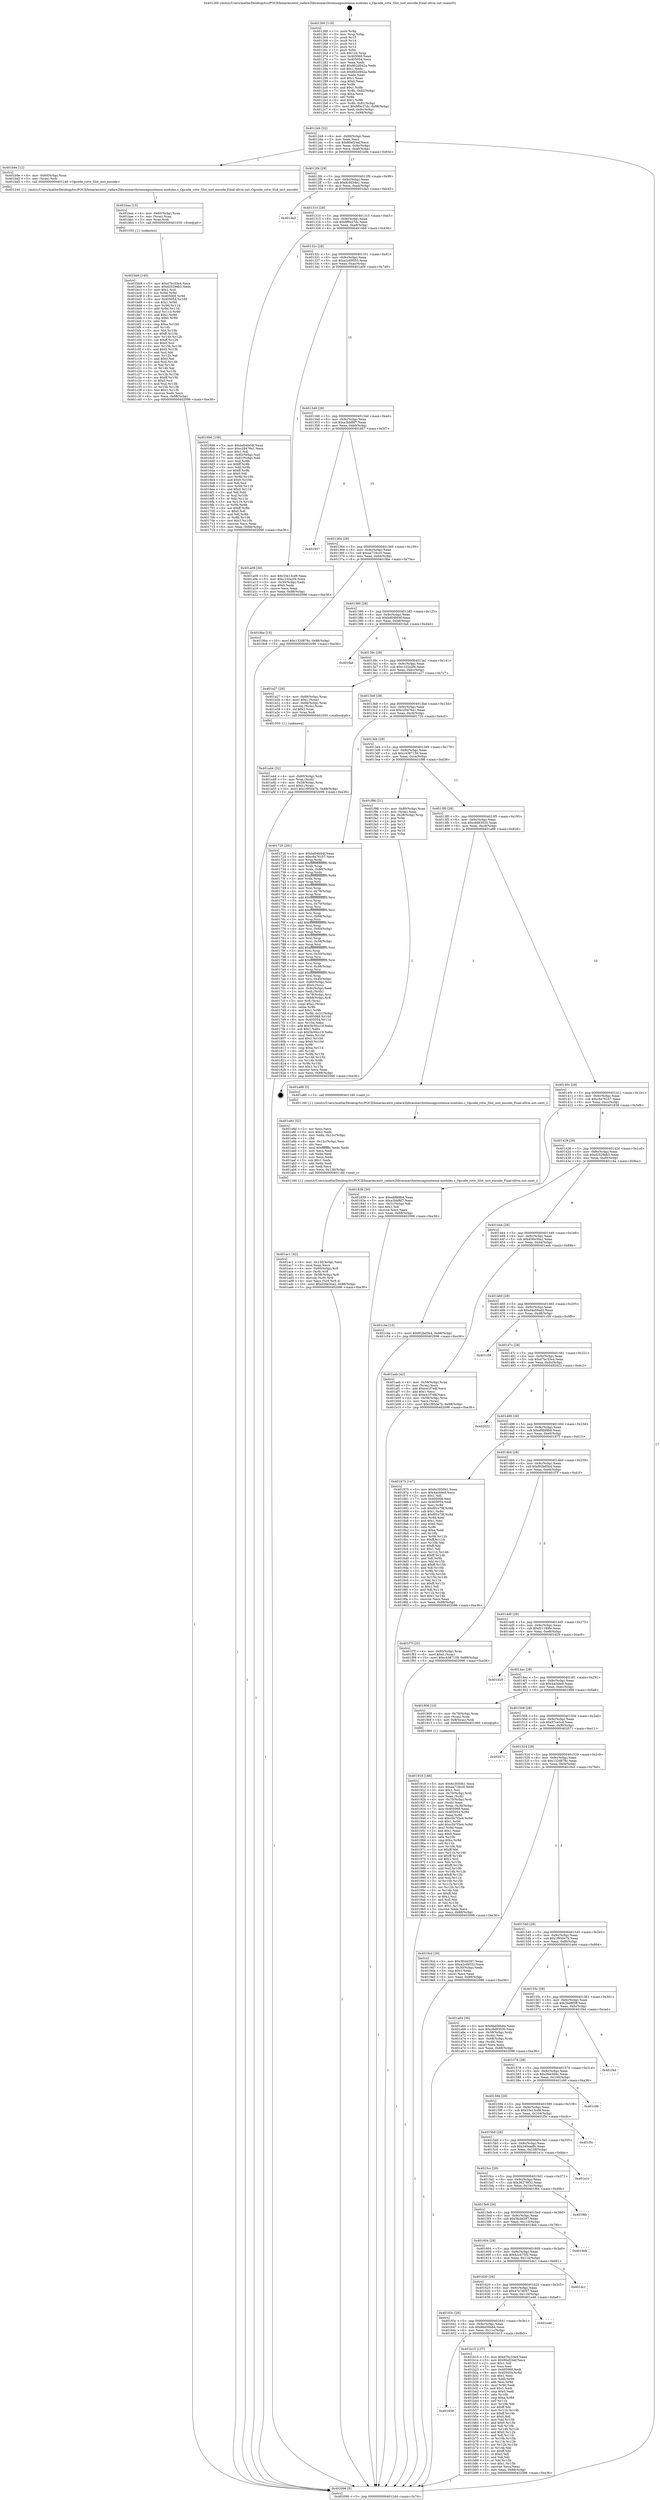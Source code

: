 digraph "0x401260" {
  label = "0x401260 (/mnt/c/Users/mathe/Desktop/tcc/POCII/binaries/extr_radare2librasmarchxtensagnuxtensa-modules.c_Opcode_rotw_Slot_inst_encode_Final-ollvm.out::main(0))"
  labelloc = "t"
  node[shape=record]

  Entry [label="",width=0.3,height=0.3,shape=circle,fillcolor=black,style=filled]
  "0x4012d4" [label="{
     0x4012d4 [32]\l
     | [instrs]\l
     &nbsp;&nbsp;0x4012d4 \<+6\>: mov -0x88(%rbp),%eax\l
     &nbsp;&nbsp;0x4012da \<+2\>: mov %eax,%ecx\l
     &nbsp;&nbsp;0x4012dc \<+6\>: sub $0x80ef24af,%ecx\l
     &nbsp;&nbsp;0x4012e2 \<+6\>: mov %eax,-0x9c(%rbp)\l
     &nbsp;&nbsp;0x4012e8 \<+6\>: mov %ecx,-0xa0(%rbp)\l
     &nbsp;&nbsp;0x4012ee \<+6\>: je 0000000000401b9e \<main+0x93e\>\l
  }"]
  "0x401b9e" [label="{
     0x401b9e [12]\l
     | [instrs]\l
     &nbsp;&nbsp;0x401b9e \<+4\>: mov -0x60(%rbp),%rax\l
     &nbsp;&nbsp;0x401ba2 \<+3\>: mov (%rax),%rdi\l
     &nbsp;&nbsp;0x401ba5 \<+5\>: call 0000000000401240 \<Opcode_rotw_Slot_inst_encode\>\l
     | [calls]\l
     &nbsp;&nbsp;0x401240 \{1\} (/mnt/c/Users/mathe/Desktop/tcc/POCII/binaries/extr_radare2librasmarchxtensagnuxtensa-modules.c_Opcode_rotw_Slot_inst_encode_Final-ollvm.out::Opcode_rotw_Slot_inst_encode)\l
  }"]
  "0x4012f4" [label="{
     0x4012f4 [28]\l
     | [instrs]\l
     &nbsp;&nbsp;0x4012f4 \<+5\>: jmp 00000000004012f9 \<main+0x99\>\l
     &nbsp;&nbsp;0x4012f9 \<+6\>: mov -0x9c(%rbp),%eax\l
     &nbsp;&nbsp;0x4012ff \<+5\>: sub $0x8c9d34e1,%eax\l
     &nbsp;&nbsp;0x401304 \<+6\>: mov %eax,-0xa4(%rbp)\l
     &nbsp;&nbsp;0x40130a \<+6\>: je 0000000000401da3 \<main+0xb43\>\l
  }"]
  Exit [label="",width=0.3,height=0.3,shape=circle,fillcolor=black,style=filled,peripheries=2]
  "0x401da3" [label="{
     0x401da3\l
  }", style=dashed]
  "0x401310" [label="{
     0x401310 [28]\l
     | [instrs]\l
     &nbsp;&nbsp;0x401310 \<+5\>: jmp 0000000000401315 \<main+0xb5\>\l
     &nbsp;&nbsp;0x401315 \<+6\>: mov -0x9c(%rbp),%eax\l
     &nbsp;&nbsp;0x40131b \<+5\>: sub $0x9f0e27dc,%eax\l
     &nbsp;&nbsp;0x401320 \<+6\>: mov %eax,-0xa8(%rbp)\l
     &nbsp;&nbsp;0x401326 \<+6\>: je 00000000004016b6 \<main+0x456\>\l
  }"]
  "0x401bb9" [label="{
     0x401bb9 [145]\l
     | [instrs]\l
     &nbsp;&nbsp;0x401bb9 \<+5\>: mov $0xd7bc33e4,%ecx\l
     &nbsp;&nbsp;0x401bbe \<+5\>: mov $0xd2529eb3,%edx\l
     &nbsp;&nbsp;0x401bc3 \<+3\>: mov $0x1,%sil\l
     &nbsp;&nbsp;0x401bc6 \<+3\>: xor %r8d,%r8d\l
     &nbsp;&nbsp;0x401bc9 \<+8\>: mov 0x405068,%r9d\l
     &nbsp;&nbsp;0x401bd1 \<+8\>: mov 0x405054,%r10d\l
     &nbsp;&nbsp;0x401bd9 \<+4\>: sub $0x1,%r8d\l
     &nbsp;&nbsp;0x401bdd \<+3\>: mov %r9d,%r11d\l
     &nbsp;&nbsp;0x401be0 \<+3\>: add %r8d,%r11d\l
     &nbsp;&nbsp;0x401be3 \<+4\>: imul %r11d,%r9d\l
     &nbsp;&nbsp;0x401be7 \<+4\>: and $0x1,%r9d\l
     &nbsp;&nbsp;0x401beb \<+4\>: cmp $0x0,%r9d\l
     &nbsp;&nbsp;0x401bef \<+3\>: sete %bl\l
     &nbsp;&nbsp;0x401bf2 \<+4\>: cmp $0xa,%r10d\l
     &nbsp;&nbsp;0x401bf6 \<+4\>: setl %r14b\l
     &nbsp;&nbsp;0x401bfa \<+3\>: mov %bl,%r15b\l
     &nbsp;&nbsp;0x401bfd \<+4\>: xor $0xff,%r15b\l
     &nbsp;&nbsp;0x401c01 \<+3\>: mov %r14b,%r12b\l
     &nbsp;&nbsp;0x401c04 \<+4\>: xor $0xff,%r12b\l
     &nbsp;&nbsp;0x401c08 \<+4\>: xor $0x0,%sil\l
     &nbsp;&nbsp;0x401c0c \<+3\>: mov %r15b,%r13b\l
     &nbsp;&nbsp;0x401c0f \<+4\>: and $0x0,%r13b\l
     &nbsp;&nbsp;0x401c13 \<+3\>: and %sil,%bl\l
     &nbsp;&nbsp;0x401c16 \<+3\>: mov %r12b,%al\l
     &nbsp;&nbsp;0x401c19 \<+2\>: and $0x0,%al\l
     &nbsp;&nbsp;0x401c1b \<+3\>: and %sil,%r14b\l
     &nbsp;&nbsp;0x401c1e \<+3\>: or %bl,%r13b\l
     &nbsp;&nbsp;0x401c21 \<+3\>: or %r14b,%al\l
     &nbsp;&nbsp;0x401c24 \<+3\>: xor %al,%r13b\l
     &nbsp;&nbsp;0x401c27 \<+3\>: or %r12b,%r15b\l
     &nbsp;&nbsp;0x401c2a \<+4\>: xor $0xff,%r15b\l
     &nbsp;&nbsp;0x401c2e \<+4\>: or $0x0,%sil\l
     &nbsp;&nbsp;0x401c32 \<+3\>: and %sil,%r15b\l
     &nbsp;&nbsp;0x401c35 \<+3\>: or %r15b,%r13b\l
     &nbsp;&nbsp;0x401c38 \<+4\>: test $0x1,%r13b\l
     &nbsp;&nbsp;0x401c3c \<+3\>: cmovne %edx,%ecx\l
     &nbsp;&nbsp;0x401c3f \<+6\>: mov %ecx,-0x88(%rbp)\l
     &nbsp;&nbsp;0x401c45 \<+5\>: jmp 0000000000402096 \<main+0xe36\>\l
  }"]
  "0x4016b6" [label="{
     0x4016b6 [106]\l
     | [instrs]\l
     &nbsp;&nbsp;0x4016b6 \<+5\>: mov $0xbd04b04f,%eax\l
     &nbsp;&nbsp;0x4016bb \<+5\>: mov $0xc29476e1,%ecx\l
     &nbsp;&nbsp;0x4016c0 \<+2\>: mov $0x1,%dl\l
     &nbsp;&nbsp;0x4016c2 \<+7\>: mov -0x82(%rbp),%sil\l
     &nbsp;&nbsp;0x4016c9 \<+7\>: mov -0x81(%rbp),%dil\l
     &nbsp;&nbsp;0x4016d0 \<+3\>: mov %sil,%r8b\l
     &nbsp;&nbsp;0x4016d3 \<+4\>: xor $0xff,%r8b\l
     &nbsp;&nbsp;0x4016d7 \<+3\>: mov %dil,%r9b\l
     &nbsp;&nbsp;0x4016da \<+4\>: xor $0xff,%r9b\l
     &nbsp;&nbsp;0x4016de \<+3\>: xor $0x0,%dl\l
     &nbsp;&nbsp;0x4016e1 \<+3\>: mov %r8b,%r10b\l
     &nbsp;&nbsp;0x4016e4 \<+4\>: and $0x0,%r10b\l
     &nbsp;&nbsp;0x4016e8 \<+3\>: and %dl,%sil\l
     &nbsp;&nbsp;0x4016eb \<+3\>: mov %r9b,%r11b\l
     &nbsp;&nbsp;0x4016ee \<+4\>: and $0x0,%r11b\l
     &nbsp;&nbsp;0x4016f2 \<+3\>: and %dl,%dil\l
     &nbsp;&nbsp;0x4016f5 \<+3\>: or %sil,%r10b\l
     &nbsp;&nbsp;0x4016f8 \<+3\>: or %dil,%r11b\l
     &nbsp;&nbsp;0x4016fb \<+3\>: xor %r11b,%r10b\l
     &nbsp;&nbsp;0x4016fe \<+3\>: or %r9b,%r8b\l
     &nbsp;&nbsp;0x401701 \<+4\>: xor $0xff,%r8b\l
     &nbsp;&nbsp;0x401705 \<+3\>: or $0x0,%dl\l
     &nbsp;&nbsp;0x401708 \<+3\>: and %dl,%r8b\l
     &nbsp;&nbsp;0x40170b \<+3\>: or %r8b,%r10b\l
     &nbsp;&nbsp;0x40170e \<+4\>: test $0x1,%r10b\l
     &nbsp;&nbsp;0x401712 \<+3\>: cmovne %ecx,%eax\l
     &nbsp;&nbsp;0x401715 \<+6\>: mov %eax,-0x88(%rbp)\l
     &nbsp;&nbsp;0x40171b \<+5\>: jmp 0000000000402096 \<main+0xe36\>\l
  }"]
  "0x40132c" [label="{
     0x40132c [28]\l
     | [instrs]\l
     &nbsp;&nbsp;0x40132c \<+5\>: jmp 0000000000401331 \<main+0xd1\>\l
     &nbsp;&nbsp;0x401331 \<+6\>: mov -0x9c(%rbp),%eax\l
     &nbsp;&nbsp;0x401337 \<+5\>: sub $0xa2c69553,%eax\l
     &nbsp;&nbsp;0x40133c \<+6\>: mov %eax,-0xac(%rbp)\l
     &nbsp;&nbsp;0x401342 \<+6\>: je 0000000000401a09 \<main+0x7a9\>\l
  }"]
  "0x402096" [label="{
     0x402096 [5]\l
     | [instrs]\l
     &nbsp;&nbsp;0x402096 \<+5\>: jmp 00000000004012d4 \<main+0x74\>\l
  }"]
  "0x401260" [label="{
     0x401260 [116]\l
     | [instrs]\l
     &nbsp;&nbsp;0x401260 \<+1\>: push %rbp\l
     &nbsp;&nbsp;0x401261 \<+3\>: mov %rsp,%rbp\l
     &nbsp;&nbsp;0x401264 \<+2\>: push %r15\l
     &nbsp;&nbsp;0x401266 \<+2\>: push %r14\l
     &nbsp;&nbsp;0x401268 \<+2\>: push %r13\l
     &nbsp;&nbsp;0x40126a \<+2\>: push %r12\l
     &nbsp;&nbsp;0x40126c \<+1\>: push %rbx\l
     &nbsp;&nbsp;0x40126d \<+7\>: sub $0x128,%rsp\l
     &nbsp;&nbsp;0x401274 \<+7\>: mov 0x405068,%eax\l
     &nbsp;&nbsp;0x40127b \<+7\>: mov 0x405054,%ecx\l
     &nbsp;&nbsp;0x401282 \<+2\>: mov %eax,%edx\l
     &nbsp;&nbsp;0x401284 \<+6\>: add $0x8b2d942a,%edx\l
     &nbsp;&nbsp;0x40128a \<+3\>: sub $0x1,%edx\l
     &nbsp;&nbsp;0x40128d \<+6\>: sub $0x8b2d942a,%edx\l
     &nbsp;&nbsp;0x401293 \<+3\>: imul %edx,%eax\l
     &nbsp;&nbsp;0x401296 \<+3\>: and $0x1,%eax\l
     &nbsp;&nbsp;0x401299 \<+3\>: cmp $0x0,%eax\l
     &nbsp;&nbsp;0x40129c \<+4\>: sete %r8b\l
     &nbsp;&nbsp;0x4012a0 \<+4\>: and $0x1,%r8b\l
     &nbsp;&nbsp;0x4012a4 \<+7\>: mov %r8b,-0x82(%rbp)\l
     &nbsp;&nbsp;0x4012ab \<+3\>: cmp $0xa,%ecx\l
     &nbsp;&nbsp;0x4012ae \<+4\>: setl %r8b\l
     &nbsp;&nbsp;0x4012b2 \<+4\>: and $0x1,%r8b\l
     &nbsp;&nbsp;0x4012b6 \<+7\>: mov %r8b,-0x81(%rbp)\l
     &nbsp;&nbsp;0x4012bd \<+10\>: movl $0x9f0e27dc,-0x88(%rbp)\l
     &nbsp;&nbsp;0x4012c7 \<+6\>: mov %edi,-0x8c(%rbp)\l
     &nbsp;&nbsp;0x4012cd \<+7\>: mov %rsi,-0x98(%rbp)\l
  }"]
  "0x401baa" [label="{
     0x401baa [15]\l
     | [instrs]\l
     &nbsp;&nbsp;0x401baa \<+4\>: mov -0x60(%rbp),%rax\l
     &nbsp;&nbsp;0x401bae \<+3\>: mov (%rax),%rax\l
     &nbsp;&nbsp;0x401bb1 \<+3\>: mov %rax,%rdi\l
     &nbsp;&nbsp;0x401bb4 \<+5\>: call 0000000000401030 \<free@plt\>\l
     | [calls]\l
     &nbsp;&nbsp;0x401030 \{1\} (unknown)\l
  }"]
  "0x401a09" [label="{
     0x401a09 [30]\l
     | [instrs]\l
     &nbsp;&nbsp;0x401a09 \<+5\>: mov $0x33e13cd9,%eax\l
     &nbsp;&nbsp;0x401a0e \<+5\>: mov $0xc102a2f4,%ecx\l
     &nbsp;&nbsp;0x401a13 \<+3\>: mov -0x30(%rbp),%edx\l
     &nbsp;&nbsp;0x401a16 \<+3\>: cmp $0x0,%edx\l
     &nbsp;&nbsp;0x401a19 \<+3\>: cmove %ecx,%eax\l
     &nbsp;&nbsp;0x401a1c \<+6\>: mov %eax,-0x88(%rbp)\l
     &nbsp;&nbsp;0x401a22 \<+5\>: jmp 0000000000402096 \<main+0xe36\>\l
  }"]
  "0x401348" [label="{
     0x401348 [28]\l
     | [instrs]\l
     &nbsp;&nbsp;0x401348 \<+5\>: jmp 000000000040134d \<main+0xed\>\l
     &nbsp;&nbsp;0x40134d \<+6\>: mov -0x9c(%rbp),%eax\l
     &nbsp;&nbsp;0x401353 \<+5\>: sub $0xa3bbf6f7,%eax\l
     &nbsp;&nbsp;0x401358 \<+6\>: mov %eax,-0xb0(%rbp)\l
     &nbsp;&nbsp;0x40135e \<+6\>: je 0000000000401857 \<main+0x5f7\>\l
  }"]
  "0x401658" [label="{
     0x401658\l
  }", style=dashed]
  "0x401857" [label="{
     0x401857\l
  }", style=dashed]
  "0x401364" [label="{
     0x401364 [28]\l
     | [instrs]\l
     &nbsp;&nbsp;0x401364 \<+5\>: jmp 0000000000401369 \<main+0x109\>\l
     &nbsp;&nbsp;0x401369 \<+6\>: mov -0x9c(%rbp),%eax\l
     &nbsp;&nbsp;0x40136f \<+5\>: sub $0xaa719cc0,%eax\l
     &nbsp;&nbsp;0x401374 \<+6\>: mov %eax,-0xb4(%rbp)\l
     &nbsp;&nbsp;0x40137a \<+6\>: je 00000000004019be \<main+0x75e\>\l
  }"]
  "0x401b15" [label="{
     0x401b15 [137]\l
     | [instrs]\l
     &nbsp;&nbsp;0x401b15 \<+5\>: mov $0xd7bc33e4,%eax\l
     &nbsp;&nbsp;0x401b1a \<+5\>: mov $0x80ef24af,%ecx\l
     &nbsp;&nbsp;0x401b1f \<+2\>: mov $0x1,%dl\l
     &nbsp;&nbsp;0x401b21 \<+2\>: xor %esi,%esi\l
     &nbsp;&nbsp;0x401b23 \<+7\>: mov 0x405068,%edi\l
     &nbsp;&nbsp;0x401b2a \<+8\>: mov 0x405054,%r8d\l
     &nbsp;&nbsp;0x401b32 \<+3\>: sub $0x1,%esi\l
     &nbsp;&nbsp;0x401b35 \<+3\>: mov %edi,%r9d\l
     &nbsp;&nbsp;0x401b38 \<+3\>: add %esi,%r9d\l
     &nbsp;&nbsp;0x401b3b \<+4\>: imul %r9d,%edi\l
     &nbsp;&nbsp;0x401b3f \<+3\>: and $0x1,%edi\l
     &nbsp;&nbsp;0x401b42 \<+3\>: cmp $0x0,%edi\l
     &nbsp;&nbsp;0x401b45 \<+4\>: sete %r10b\l
     &nbsp;&nbsp;0x401b49 \<+4\>: cmp $0xa,%r8d\l
     &nbsp;&nbsp;0x401b4d \<+4\>: setl %r11b\l
     &nbsp;&nbsp;0x401b51 \<+3\>: mov %r10b,%bl\l
     &nbsp;&nbsp;0x401b54 \<+3\>: xor $0xff,%bl\l
     &nbsp;&nbsp;0x401b57 \<+3\>: mov %r11b,%r14b\l
     &nbsp;&nbsp;0x401b5a \<+4\>: xor $0xff,%r14b\l
     &nbsp;&nbsp;0x401b5e \<+3\>: xor $0x0,%dl\l
     &nbsp;&nbsp;0x401b61 \<+3\>: mov %bl,%r15b\l
     &nbsp;&nbsp;0x401b64 \<+4\>: and $0x0,%r15b\l
     &nbsp;&nbsp;0x401b68 \<+3\>: and %dl,%r10b\l
     &nbsp;&nbsp;0x401b6b \<+3\>: mov %r14b,%r12b\l
     &nbsp;&nbsp;0x401b6e \<+4\>: and $0x0,%r12b\l
     &nbsp;&nbsp;0x401b72 \<+3\>: and %dl,%r11b\l
     &nbsp;&nbsp;0x401b75 \<+3\>: or %r10b,%r15b\l
     &nbsp;&nbsp;0x401b78 \<+3\>: or %r11b,%r12b\l
     &nbsp;&nbsp;0x401b7b \<+3\>: xor %r12b,%r15b\l
     &nbsp;&nbsp;0x401b7e \<+3\>: or %r14b,%bl\l
     &nbsp;&nbsp;0x401b81 \<+3\>: xor $0xff,%bl\l
     &nbsp;&nbsp;0x401b84 \<+3\>: or $0x0,%dl\l
     &nbsp;&nbsp;0x401b87 \<+2\>: and %dl,%bl\l
     &nbsp;&nbsp;0x401b89 \<+3\>: or %bl,%r15b\l
     &nbsp;&nbsp;0x401b8c \<+4\>: test $0x1,%r15b\l
     &nbsp;&nbsp;0x401b90 \<+3\>: cmovne %ecx,%eax\l
     &nbsp;&nbsp;0x401b93 \<+6\>: mov %eax,-0x88(%rbp)\l
     &nbsp;&nbsp;0x401b99 \<+5\>: jmp 0000000000402096 \<main+0xe36\>\l
  }"]
  "0x4019be" [label="{
     0x4019be [15]\l
     | [instrs]\l
     &nbsp;&nbsp;0x4019be \<+10\>: movl $0x132d878c,-0x88(%rbp)\l
     &nbsp;&nbsp;0x4019c8 \<+5\>: jmp 0000000000402096 \<main+0xe36\>\l
  }"]
  "0x401380" [label="{
     0x401380 [28]\l
     | [instrs]\l
     &nbsp;&nbsp;0x401380 \<+5\>: jmp 0000000000401385 \<main+0x125\>\l
     &nbsp;&nbsp;0x401385 \<+6\>: mov -0x9c(%rbp),%eax\l
     &nbsp;&nbsp;0x40138b \<+5\>: sub $0xbd04b04f,%eax\l
     &nbsp;&nbsp;0x401390 \<+6\>: mov %eax,-0xb8(%rbp)\l
     &nbsp;&nbsp;0x401396 \<+6\>: je 0000000000401fad \<main+0xd4d\>\l
  }"]
  "0x40163c" [label="{
     0x40163c [28]\l
     | [instrs]\l
     &nbsp;&nbsp;0x40163c \<+5\>: jmp 0000000000401641 \<main+0x3e1\>\l
     &nbsp;&nbsp;0x401641 \<+6\>: mov -0x9c(%rbp),%eax\l
     &nbsp;&nbsp;0x401647 \<+5\>: sub $0x6bd56b84,%eax\l
     &nbsp;&nbsp;0x40164c \<+6\>: mov %eax,-0x11c(%rbp)\l
     &nbsp;&nbsp;0x401652 \<+6\>: je 0000000000401b15 \<main+0x8b5\>\l
  }"]
  "0x401fad" [label="{
     0x401fad\l
  }", style=dashed]
  "0x40139c" [label="{
     0x40139c [28]\l
     | [instrs]\l
     &nbsp;&nbsp;0x40139c \<+5\>: jmp 00000000004013a1 \<main+0x141\>\l
     &nbsp;&nbsp;0x4013a1 \<+6\>: mov -0x9c(%rbp),%eax\l
     &nbsp;&nbsp;0x4013a7 \<+5\>: sub $0xc102a2f4,%eax\l
     &nbsp;&nbsp;0x4013ac \<+6\>: mov %eax,-0xbc(%rbp)\l
     &nbsp;&nbsp;0x4013b2 \<+6\>: je 0000000000401a27 \<main+0x7c7\>\l
  }"]
  "0x401e46" [label="{
     0x401e46\l
  }", style=dashed]
  "0x401a27" [label="{
     0x401a27 [29]\l
     | [instrs]\l
     &nbsp;&nbsp;0x401a27 \<+4\>: mov -0x68(%rbp),%rax\l
     &nbsp;&nbsp;0x401a2b \<+6\>: movl $0x1,(%rax)\l
     &nbsp;&nbsp;0x401a31 \<+4\>: mov -0x68(%rbp),%rax\l
     &nbsp;&nbsp;0x401a35 \<+3\>: movslq (%rax),%rax\l
     &nbsp;&nbsp;0x401a38 \<+4\>: shl $0x2,%rax\l
     &nbsp;&nbsp;0x401a3c \<+3\>: mov %rax,%rdi\l
     &nbsp;&nbsp;0x401a3f \<+5\>: call 0000000000401050 \<malloc@plt\>\l
     | [calls]\l
     &nbsp;&nbsp;0x401050 \{1\} (unknown)\l
  }"]
  "0x4013b8" [label="{
     0x4013b8 [28]\l
     | [instrs]\l
     &nbsp;&nbsp;0x4013b8 \<+5\>: jmp 00000000004013bd \<main+0x15d\>\l
     &nbsp;&nbsp;0x4013bd \<+6\>: mov -0x9c(%rbp),%eax\l
     &nbsp;&nbsp;0x4013c3 \<+5\>: sub $0xc29476e1,%eax\l
     &nbsp;&nbsp;0x4013c8 \<+6\>: mov %eax,-0xc0(%rbp)\l
     &nbsp;&nbsp;0x4013ce \<+6\>: je 0000000000401720 \<main+0x4c0\>\l
  }"]
  "0x401620" [label="{
     0x401620 [28]\l
     | [instrs]\l
     &nbsp;&nbsp;0x401620 \<+5\>: jmp 0000000000401625 \<main+0x3c5\>\l
     &nbsp;&nbsp;0x401625 \<+6\>: mov -0x9c(%rbp),%eax\l
     &nbsp;&nbsp;0x40162b \<+5\>: sub $0x47e7d057,%eax\l
     &nbsp;&nbsp;0x401630 \<+6\>: mov %eax,-0x118(%rbp)\l
     &nbsp;&nbsp;0x401636 \<+6\>: je 0000000000401e46 \<main+0xbe6\>\l
  }"]
  "0x401720" [label="{
     0x401720 [281]\l
     | [instrs]\l
     &nbsp;&nbsp;0x401720 \<+5\>: mov $0xbd04b04f,%eax\l
     &nbsp;&nbsp;0x401725 \<+5\>: mov $0xc8a761b7,%ecx\l
     &nbsp;&nbsp;0x40172a \<+3\>: mov %rsp,%rdx\l
     &nbsp;&nbsp;0x40172d \<+4\>: add $0xfffffffffffffff0,%rdx\l
     &nbsp;&nbsp;0x401731 \<+3\>: mov %rdx,%rsp\l
     &nbsp;&nbsp;0x401734 \<+4\>: mov %rdx,-0x80(%rbp)\l
     &nbsp;&nbsp;0x401738 \<+3\>: mov %rsp,%rdx\l
     &nbsp;&nbsp;0x40173b \<+4\>: add $0xfffffffffffffff0,%rdx\l
     &nbsp;&nbsp;0x40173f \<+3\>: mov %rdx,%rsp\l
     &nbsp;&nbsp;0x401742 \<+3\>: mov %rsp,%rsi\l
     &nbsp;&nbsp;0x401745 \<+4\>: add $0xfffffffffffffff0,%rsi\l
     &nbsp;&nbsp;0x401749 \<+3\>: mov %rsi,%rsp\l
     &nbsp;&nbsp;0x40174c \<+4\>: mov %rsi,-0x78(%rbp)\l
     &nbsp;&nbsp;0x401750 \<+3\>: mov %rsp,%rsi\l
     &nbsp;&nbsp;0x401753 \<+4\>: add $0xfffffffffffffff0,%rsi\l
     &nbsp;&nbsp;0x401757 \<+3\>: mov %rsi,%rsp\l
     &nbsp;&nbsp;0x40175a \<+4\>: mov %rsi,-0x70(%rbp)\l
     &nbsp;&nbsp;0x40175e \<+3\>: mov %rsp,%rsi\l
     &nbsp;&nbsp;0x401761 \<+4\>: add $0xfffffffffffffff0,%rsi\l
     &nbsp;&nbsp;0x401765 \<+3\>: mov %rsi,%rsp\l
     &nbsp;&nbsp;0x401768 \<+4\>: mov %rsi,-0x68(%rbp)\l
     &nbsp;&nbsp;0x40176c \<+3\>: mov %rsp,%rsi\l
     &nbsp;&nbsp;0x40176f \<+4\>: add $0xfffffffffffffff0,%rsi\l
     &nbsp;&nbsp;0x401773 \<+3\>: mov %rsi,%rsp\l
     &nbsp;&nbsp;0x401776 \<+4\>: mov %rsi,-0x60(%rbp)\l
     &nbsp;&nbsp;0x40177a \<+3\>: mov %rsp,%rsi\l
     &nbsp;&nbsp;0x40177d \<+4\>: add $0xfffffffffffffff0,%rsi\l
     &nbsp;&nbsp;0x401781 \<+3\>: mov %rsi,%rsp\l
     &nbsp;&nbsp;0x401784 \<+4\>: mov %rsi,-0x58(%rbp)\l
     &nbsp;&nbsp;0x401788 \<+3\>: mov %rsp,%rsi\l
     &nbsp;&nbsp;0x40178b \<+4\>: add $0xfffffffffffffff0,%rsi\l
     &nbsp;&nbsp;0x40178f \<+3\>: mov %rsi,%rsp\l
     &nbsp;&nbsp;0x401792 \<+4\>: mov %rsi,-0x50(%rbp)\l
     &nbsp;&nbsp;0x401796 \<+3\>: mov %rsp,%rsi\l
     &nbsp;&nbsp;0x401799 \<+4\>: add $0xfffffffffffffff0,%rsi\l
     &nbsp;&nbsp;0x40179d \<+3\>: mov %rsi,%rsp\l
     &nbsp;&nbsp;0x4017a0 \<+4\>: mov %rsi,-0x48(%rbp)\l
     &nbsp;&nbsp;0x4017a4 \<+3\>: mov %rsp,%rsi\l
     &nbsp;&nbsp;0x4017a7 \<+4\>: add $0xfffffffffffffff0,%rsi\l
     &nbsp;&nbsp;0x4017ab \<+3\>: mov %rsi,%rsp\l
     &nbsp;&nbsp;0x4017ae \<+4\>: mov %rsi,-0x40(%rbp)\l
     &nbsp;&nbsp;0x4017b2 \<+4\>: mov -0x80(%rbp),%rsi\l
     &nbsp;&nbsp;0x4017b6 \<+6\>: movl $0x0,(%rsi)\l
     &nbsp;&nbsp;0x4017bc \<+6\>: mov -0x8c(%rbp),%edi\l
     &nbsp;&nbsp;0x4017c2 \<+2\>: mov %edi,(%rdx)\l
     &nbsp;&nbsp;0x4017c4 \<+4\>: mov -0x78(%rbp),%rsi\l
     &nbsp;&nbsp;0x4017c8 \<+7\>: mov -0x98(%rbp),%r8\l
     &nbsp;&nbsp;0x4017cf \<+3\>: mov %r8,(%rsi)\l
     &nbsp;&nbsp;0x4017d2 \<+3\>: cmpl $0x2,(%rdx)\l
     &nbsp;&nbsp;0x4017d5 \<+4\>: setne %r9b\l
     &nbsp;&nbsp;0x4017d9 \<+4\>: and $0x1,%r9b\l
     &nbsp;&nbsp;0x4017dd \<+4\>: mov %r9b,-0x31(%rbp)\l
     &nbsp;&nbsp;0x4017e1 \<+8\>: mov 0x405068,%r10d\l
     &nbsp;&nbsp;0x4017e9 \<+8\>: mov 0x405054,%r11d\l
     &nbsp;&nbsp;0x4017f1 \<+3\>: mov %r10d,%ebx\l
     &nbsp;&nbsp;0x4017f4 \<+6\>: add $0x5b30cc19,%ebx\l
     &nbsp;&nbsp;0x4017fa \<+3\>: sub $0x1,%ebx\l
     &nbsp;&nbsp;0x4017fd \<+6\>: sub $0x5b30cc19,%ebx\l
     &nbsp;&nbsp;0x401803 \<+4\>: imul %ebx,%r10d\l
     &nbsp;&nbsp;0x401807 \<+4\>: and $0x1,%r10d\l
     &nbsp;&nbsp;0x40180b \<+4\>: cmp $0x0,%r10d\l
     &nbsp;&nbsp;0x40180f \<+4\>: sete %r9b\l
     &nbsp;&nbsp;0x401813 \<+4\>: cmp $0xa,%r11d\l
     &nbsp;&nbsp;0x401817 \<+4\>: setl %r14b\l
     &nbsp;&nbsp;0x40181b \<+3\>: mov %r9b,%r15b\l
     &nbsp;&nbsp;0x40181e \<+3\>: and %r14b,%r15b\l
     &nbsp;&nbsp;0x401821 \<+3\>: xor %r14b,%r9b\l
     &nbsp;&nbsp;0x401824 \<+3\>: or %r9b,%r15b\l
     &nbsp;&nbsp;0x401827 \<+4\>: test $0x1,%r15b\l
     &nbsp;&nbsp;0x40182b \<+3\>: cmovne %ecx,%eax\l
     &nbsp;&nbsp;0x40182e \<+6\>: mov %eax,-0x88(%rbp)\l
     &nbsp;&nbsp;0x401834 \<+5\>: jmp 0000000000402096 \<main+0xe36\>\l
  }"]
  "0x4013d4" [label="{
     0x4013d4 [28]\l
     | [instrs]\l
     &nbsp;&nbsp;0x4013d4 \<+5\>: jmp 00000000004013d9 \<main+0x179\>\l
     &nbsp;&nbsp;0x4013d9 \<+6\>: mov -0x9c(%rbp),%eax\l
     &nbsp;&nbsp;0x4013df \<+5\>: sub $0xc4387159,%eax\l
     &nbsp;&nbsp;0x4013e4 \<+6\>: mov %eax,-0xc4(%rbp)\l
     &nbsp;&nbsp;0x4013ea \<+6\>: je 0000000000401f98 \<main+0xd38\>\l
  }"]
  "0x401dc1" [label="{
     0x401dc1\l
  }", style=dashed]
  "0x401604" [label="{
     0x401604 [28]\l
     | [instrs]\l
     &nbsp;&nbsp;0x401604 \<+5\>: jmp 0000000000401609 \<main+0x3a9\>\l
     &nbsp;&nbsp;0x401609 \<+6\>: mov -0x9c(%rbp),%eax\l
     &nbsp;&nbsp;0x40160f \<+5\>: sub $0x42cb75f2,%eax\l
     &nbsp;&nbsp;0x401614 \<+6\>: mov %eax,-0x114(%rbp)\l
     &nbsp;&nbsp;0x40161a \<+6\>: je 0000000000401dc1 \<main+0xb61\>\l
  }"]
  "0x401f98" [label="{
     0x401f98 [21]\l
     | [instrs]\l
     &nbsp;&nbsp;0x401f98 \<+4\>: mov -0x80(%rbp),%rax\l
     &nbsp;&nbsp;0x401f9c \<+2\>: mov (%rax),%eax\l
     &nbsp;&nbsp;0x401f9e \<+4\>: lea -0x28(%rbp),%rsp\l
     &nbsp;&nbsp;0x401fa2 \<+1\>: pop %rbx\l
     &nbsp;&nbsp;0x401fa3 \<+2\>: pop %r12\l
     &nbsp;&nbsp;0x401fa5 \<+2\>: pop %r13\l
     &nbsp;&nbsp;0x401fa7 \<+2\>: pop %r14\l
     &nbsp;&nbsp;0x401fa9 \<+2\>: pop %r15\l
     &nbsp;&nbsp;0x401fab \<+1\>: pop %rbp\l
     &nbsp;&nbsp;0x401fac \<+1\>: ret\l
  }"]
  "0x4013f0" [label="{
     0x4013f0 [28]\l
     | [instrs]\l
     &nbsp;&nbsp;0x4013f0 \<+5\>: jmp 00000000004013f5 \<main+0x195\>\l
     &nbsp;&nbsp;0x4013f5 \<+6\>: mov -0x9c(%rbp),%eax\l
     &nbsp;&nbsp;0x4013fb \<+5\>: sub $0xc6d83030,%eax\l
     &nbsp;&nbsp;0x401400 \<+6\>: mov %eax,-0xc8(%rbp)\l
     &nbsp;&nbsp;0x401406 \<+6\>: je 0000000000401a88 \<main+0x828\>\l
  }"]
  "0x4019eb" [label="{
     0x4019eb\l
  }", style=dashed]
  "0x401a88" [label="{
     0x401a88 [5]\l
     | [instrs]\l
     &nbsp;&nbsp;0x401a88 \<+5\>: call 0000000000401160 \<next_i\>\l
     | [calls]\l
     &nbsp;&nbsp;0x401160 \{1\} (/mnt/c/Users/mathe/Desktop/tcc/POCII/binaries/extr_radare2librasmarchxtensagnuxtensa-modules.c_Opcode_rotw_Slot_inst_encode_Final-ollvm.out::next_i)\l
  }"]
  "0x40140c" [label="{
     0x40140c [28]\l
     | [instrs]\l
     &nbsp;&nbsp;0x40140c \<+5\>: jmp 0000000000401411 \<main+0x1b1\>\l
     &nbsp;&nbsp;0x401411 \<+6\>: mov -0x9c(%rbp),%eax\l
     &nbsp;&nbsp;0x401417 \<+5\>: sub $0xc8a761b7,%eax\l
     &nbsp;&nbsp;0x40141c \<+6\>: mov %eax,-0xcc(%rbp)\l
     &nbsp;&nbsp;0x401422 \<+6\>: je 0000000000401839 \<main+0x5d9\>\l
  }"]
  "0x4015e8" [label="{
     0x4015e8 [28]\l
     | [instrs]\l
     &nbsp;&nbsp;0x4015e8 \<+5\>: jmp 00000000004015ed \<main+0x38d\>\l
     &nbsp;&nbsp;0x4015ed \<+6\>: mov -0x9c(%rbp),%eax\l
     &nbsp;&nbsp;0x4015f3 \<+5\>: sub $0x3fcdd397,%eax\l
     &nbsp;&nbsp;0x4015f8 \<+6\>: mov %eax,-0x110(%rbp)\l
     &nbsp;&nbsp;0x4015fe \<+6\>: je 00000000004019eb \<main+0x78b\>\l
  }"]
  "0x401839" [label="{
     0x401839 [30]\l
     | [instrs]\l
     &nbsp;&nbsp;0x401839 \<+5\>: mov $0xefdfd9b8,%eax\l
     &nbsp;&nbsp;0x40183e \<+5\>: mov $0xa3bbf6f7,%ecx\l
     &nbsp;&nbsp;0x401843 \<+3\>: mov -0x31(%rbp),%dl\l
     &nbsp;&nbsp;0x401846 \<+3\>: test $0x1,%dl\l
     &nbsp;&nbsp;0x401849 \<+3\>: cmovne %ecx,%eax\l
     &nbsp;&nbsp;0x40184c \<+6\>: mov %eax,-0x88(%rbp)\l
     &nbsp;&nbsp;0x401852 \<+5\>: jmp 0000000000402096 \<main+0xe36\>\l
  }"]
  "0x401428" [label="{
     0x401428 [28]\l
     | [instrs]\l
     &nbsp;&nbsp;0x401428 \<+5\>: jmp 000000000040142d \<main+0x1cd\>\l
     &nbsp;&nbsp;0x40142d \<+6\>: mov -0x9c(%rbp),%eax\l
     &nbsp;&nbsp;0x401433 \<+5\>: sub $0xd2529eb3,%eax\l
     &nbsp;&nbsp;0x401438 \<+6\>: mov %eax,-0xd0(%rbp)\l
     &nbsp;&nbsp;0x40143e \<+6\>: je 0000000000401c4a \<main+0x9ea\>\l
  }"]
  "0x401f6b" [label="{
     0x401f6b\l
  }", style=dashed]
  "0x401c4a" [label="{
     0x401c4a [15]\l
     | [instrs]\l
     &nbsp;&nbsp;0x401c4a \<+10\>: movl $0xf02bd5b4,-0x88(%rbp)\l
     &nbsp;&nbsp;0x401c54 \<+5\>: jmp 0000000000402096 \<main+0xe36\>\l
  }"]
  "0x401444" [label="{
     0x401444 [28]\l
     | [instrs]\l
     &nbsp;&nbsp;0x401444 \<+5\>: jmp 0000000000401449 \<main+0x1e9\>\l
     &nbsp;&nbsp;0x401449 \<+6\>: mov -0x9c(%rbp),%eax\l
     &nbsp;&nbsp;0x40144f \<+5\>: sub $0xd36e30a2,%eax\l
     &nbsp;&nbsp;0x401454 \<+6\>: mov %eax,-0xd4(%rbp)\l
     &nbsp;&nbsp;0x40145a \<+6\>: je 0000000000401aeb \<main+0x88b\>\l
  }"]
  "0x4015cc" [label="{
     0x4015cc [28]\l
     | [instrs]\l
     &nbsp;&nbsp;0x4015cc \<+5\>: jmp 00000000004015d1 \<main+0x371\>\l
     &nbsp;&nbsp;0x4015d1 \<+6\>: mov -0x9c(%rbp),%eax\l
     &nbsp;&nbsp;0x4015d7 \<+5\>: sub $0x36276f32,%eax\l
     &nbsp;&nbsp;0x4015dc \<+6\>: mov %eax,-0x10c(%rbp)\l
     &nbsp;&nbsp;0x4015e2 \<+6\>: je 0000000000401f6b \<main+0xd0b\>\l
  }"]
  "0x401aeb" [label="{
     0x401aeb [42]\l
     | [instrs]\l
     &nbsp;&nbsp;0x401aeb \<+4\>: mov -0x58(%rbp),%rax\l
     &nbsp;&nbsp;0x401aef \<+2\>: mov (%rax),%ecx\l
     &nbsp;&nbsp;0x401af1 \<+6\>: add $0xe41f7e8f,%ecx\l
     &nbsp;&nbsp;0x401af7 \<+3\>: add $0x1,%ecx\l
     &nbsp;&nbsp;0x401afa \<+6\>: sub $0xe41f7e8f,%ecx\l
     &nbsp;&nbsp;0x401b00 \<+4\>: mov -0x58(%rbp),%rax\l
     &nbsp;&nbsp;0x401b04 \<+2\>: mov %ecx,(%rax)\l
     &nbsp;&nbsp;0x401b06 \<+10\>: movl $0x1f950e7b,-0x88(%rbp)\l
     &nbsp;&nbsp;0x401b10 \<+5\>: jmp 0000000000402096 \<main+0xe36\>\l
  }"]
  "0x401460" [label="{
     0x401460 [28]\l
     | [instrs]\l
     &nbsp;&nbsp;0x401460 \<+5\>: jmp 0000000000401465 \<main+0x205\>\l
     &nbsp;&nbsp;0x401465 \<+6\>: mov -0x9c(%rbp),%eax\l
     &nbsp;&nbsp;0x40146b \<+5\>: sub $0xd4a59ad2,%eax\l
     &nbsp;&nbsp;0x401470 \<+6\>: mov %eax,-0xd8(%rbp)\l
     &nbsp;&nbsp;0x401476 \<+6\>: je 0000000000401c59 \<main+0x9f9\>\l
  }"]
  "0x401e1c" [label="{
     0x401e1c\l
  }", style=dashed]
  "0x401c59" [label="{
     0x401c59\l
  }", style=dashed]
  "0x40147c" [label="{
     0x40147c [28]\l
     | [instrs]\l
     &nbsp;&nbsp;0x40147c \<+5\>: jmp 0000000000401481 \<main+0x221\>\l
     &nbsp;&nbsp;0x401481 \<+6\>: mov -0x9c(%rbp),%eax\l
     &nbsp;&nbsp;0x401487 \<+5\>: sub $0xd7bc33e4,%eax\l
     &nbsp;&nbsp;0x40148c \<+6\>: mov %eax,-0xdc(%rbp)\l
     &nbsp;&nbsp;0x401492 \<+6\>: je 0000000000402022 \<main+0xdc2\>\l
  }"]
  "0x4015b0" [label="{
     0x4015b0 [28]\l
     | [instrs]\l
     &nbsp;&nbsp;0x4015b0 \<+5\>: jmp 00000000004015b5 \<main+0x355\>\l
     &nbsp;&nbsp;0x4015b5 \<+6\>: mov -0x9c(%rbp),%eax\l
     &nbsp;&nbsp;0x4015bb \<+5\>: sub $0x340aadfc,%eax\l
     &nbsp;&nbsp;0x4015c0 \<+6\>: mov %eax,-0x108(%rbp)\l
     &nbsp;&nbsp;0x4015c6 \<+6\>: je 0000000000401e1c \<main+0xbbc\>\l
  }"]
  "0x402022" [label="{
     0x402022\l
  }", style=dashed]
  "0x401498" [label="{
     0x401498 [28]\l
     | [instrs]\l
     &nbsp;&nbsp;0x401498 \<+5\>: jmp 000000000040149d \<main+0x23d\>\l
     &nbsp;&nbsp;0x40149d \<+6\>: mov -0x9c(%rbp),%eax\l
     &nbsp;&nbsp;0x4014a3 \<+5\>: sub $0xefdfd9b8,%eax\l
     &nbsp;&nbsp;0x4014a8 \<+6\>: mov %eax,-0xe0(%rbp)\l
     &nbsp;&nbsp;0x4014ae \<+6\>: je 0000000000401875 \<main+0x615\>\l
  }"]
  "0x401f5c" [label="{
     0x401f5c\l
  }", style=dashed]
  "0x401875" [label="{
     0x401875 [147]\l
     | [instrs]\l
     &nbsp;&nbsp;0x401875 \<+5\>: mov $0x6c3050b1,%eax\l
     &nbsp;&nbsp;0x40187a \<+5\>: mov $0x4acbbe0,%ecx\l
     &nbsp;&nbsp;0x40187f \<+2\>: mov $0x1,%dl\l
     &nbsp;&nbsp;0x401881 \<+7\>: mov 0x405068,%esi\l
     &nbsp;&nbsp;0x401888 \<+7\>: mov 0x405054,%edi\l
     &nbsp;&nbsp;0x40188f \<+3\>: mov %esi,%r8d\l
     &nbsp;&nbsp;0x401892 \<+7\>: sub $0x8f1e79f,%r8d\l
     &nbsp;&nbsp;0x401899 \<+4\>: sub $0x1,%r8d\l
     &nbsp;&nbsp;0x40189d \<+7\>: add $0x8f1e79f,%r8d\l
     &nbsp;&nbsp;0x4018a4 \<+4\>: imul %r8d,%esi\l
     &nbsp;&nbsp;0x4018a8 \<+3\>: and $0x1,%esi\l
     &nbsp;&nbsp;0x4018ab \<+3\>: cmp $0x0,%esi\l
     &nbsp;&nbsp;0x4018ae \<+4\>: sete %r9b\l
     &nbsp;&nbsp;0x4018b2 \<+3\>: cmp $0xa,%edi\l
     &nbsp;&nbsp;0x4018b5 \<+4\>: setl %r10b\l
     &nbsp;&nbsp;0x4018b9 \<+3\>: mov %r9b,%r11b\l
     &nbsp;&nbsp;0x4018bc \<+4\>: xor $0xff,%r11b\l
     &nbsp;&nbsp;0x4018c0 \<+3\>: mov %r10b,%bl\l
     &nbsp;&nbsp;0x4018c3 \<+3\>: xor $0xff,%bl\l
     &nbsp;&nbsp;0x4018c6 \<+3\>: xor $0x1,%dl\l
     &nbsp;&nbsp;0x4018c9 \<+3\>: mov %r11b,%r14b\l
     &nbsp;&nbsp;0x4018cc \<+4\>: and $0xff,%r14b\l
     &nbsp;&nbsp;0x4018d0 \<+3\>: and %dl,%r9b\l
     &nbsp;&nbsp;0x4018d3 \<+3\>: mov %bl,%r15b\l
     &nbsp;&nbsp;0x4018d6 \<+4\>: and $0xff,%r15b\l
     &nbsp;&nbsp;0x4018da \<+3\>: and %dl,%r10b\l
     &nbsp;&nbsp;0x4018dd \<+3\>: or %r9b,%r14b\l
     &nbsp;&nbsp;0x4018e0 \<+3\>: or %r10b,%r15b\l
     &nbsp;&nbsp;0x4018e3 \<+3\>: xor %r15b,%r14b\l
     &nbsp;&nbsp;0x4018e6 \<+3\>: or %bl,%r11b\l
     &nbsp;&nbsp;0x4018e9 \<+4\>: xor $0xff,%r11b\l
     &nbsp;&nbsp;0x4018ed \<+3\>: or $0x1,%dl\l
     &nbsp;&nbsp;0x4018f0 \<+3\>: and %dl,%r11b\l
     &nbsp;&nbsp;0x4018f3 \<+3\>: or %r11b,%r14b\l
     &nbsp;&nbsp;0x4018f6 \<+4\>: test $0x1,%r14b\l
     &nbsp;&nbsp;0x4018fa \<+3\>: cmovne %ecx,%eax\l
     &nbsp;&nbsp;0x4018fd \<+6\>: mov %eax,-0x88(%rbp)\l
     &nbsp;&nbsp;0x401903 \<+5\>: jmp 0000000000402096 \<main+0xe36\>\l
  }"]
  "0x4014b4" [label="{
     0x4014b4 [28]\l
     | [instrs]\l
     &nbsp;&nbsp;0x4014b4 \<+5\>: jmp 00000000004014b9 \<main+0x259\>\l
     &nbsp;&nbsp;0x4014b9 \<+6\>: mov -0x9c(%rbp),%eax\l
     &nbsp;&nbsp;0x4014bf \<+5\>: sub $0xf02bd5b4,%eax\l
     &nbsp;&nbsp;0x4014c4 \<+6\>: mov %eax,-0xe4(%rbp)\l
     &nbsp;&nbsp;0x4014ca \<+6\>: je 0000000000401f7f \<main+0xd1f\>\l
  }"]
  "0x401594" [label="{
     0x401594 [28]\l
     | [instrs]\l
     &nbsp;&nbsp;0x401594 \<+5\>: jmp 0000000000401599 \<main+0x339\>\l
     &nbsp;&nbsp;0x401599 \<+6\>: mov -0x9c(%rbp),%eax\l
     &nbsp;&nbsp;0x40159f \<+5\>: sub $0x33e13cd9,%eax\l
     &nbsp;&nbsp;0x4015a4 \<+6\>: mov %eax,-0x104(%rbp)\l
     &nbsp;&nbsp;0x4015aa \<+6\>: je 0000000000401f5c \<main+0xcfc\>\l
  }"]
  "0x401f7f" [label="{
     0x401f7f [25]\l
     | [instrs]\l
     &nbsp;&nbsp;0x401f7f \<+4\>: mov -0x80(%rbp),%rax\l
     &nbsp;&nbsp;0x401f83 \<+6\>: movl $0x0,(%rax)\l
     &nbsp;&nbsp;0x401f89 \<+10\>: movl $0xc4387159,-0x88(%rbp)\l
     &nbsp;&nbsp;0x401f93 \<+5\>: jmp 0000000000402096 \<main+0xe36\>\l
  }"]
  "0x4014d0" [label="{
     0x4014d0 [28]\l
     | [instrs]\l
     &nbsp;&nbsp;0x4014d0 \<+5\>: jmp 00000000004014d5 \<main+0x275\>\l
     &nbsp;&nbsp;0x4014d5 \<+6\>: mov -0x9c(%rbp),%eax\l
     &nbsp;&nbsp;0x4014db \<+5\>: sub $0xf21189fe,%eax\l
     &nbsp;&nbsp;0x4014e0 \<+6\>: mov %eax,-0xe8(%rbp)\l
     &nbsp;&nbsp;0x4014e6 \<+6\>: je 0000000000401d29 \<main+0xac9\>\l
  }"]
  "0x401c96" [label="{
     0x401c96\l
  }", style=dashed]
  "0x401d29" [label="{
     0x401d29\l
  }", style=dashed]
  "0x4014ec" [label="{
     0x4014ec [28]\l
     | [instrs]\l
     &nbsp;&nbsp;0x4014ec \<+5\>: jmp 00000000004014f1 \<main+0x291\>\l
     &nbsp;&nbsp;0x4014f1 \<+6\>: mov -0x9c(%rbp),%eax\l
     &nbsp;&nbsp;0x4014f7 \<+5\>: sub $0x4acbbe0,%eax\l
     &nbsp;&nbsp;0x4014fc \<+6\>: mov %eax,-0xec(%rbp)\l
     &nbsp;&nbsp;0x401502 \<+6\>: je 0000000000401908 \<main+0x6a8\>\l
  }"]
  "0x401578" [label="{
     0x401578 [28]\l
     | [instrs]\l
     &nbsp;&nbsp;0x401578 \<+5\>: jmp 000000000040157d \<main+0x31d\>\l
     &nbsp;&nbsp;0x40157d \<+6\>: mov -0x9c(%rbp),%eax\l
     &nbsp;&nbsp;0x401583 \<+5\>: sub $0x2fee3d4c,%eax\l
     &nbsp;&nbsp;0x401588 \<+6\>: mov %eax,-0x100(%rbp)\l
     &nbsp;&nbsp;0x40158e \<+6\>: je 0000000000401c96 \<main+0xa36\>\l
  }"]
  "0x401908" [label="{
     0x401908 [16]\l
     | [instrs]\l
     &nbsp;&nbsp;0x401908 \<+4\>: mov -0x78(%rbp),%rax\l
     &nbsp;&nbsp;0x40190c \<+3\>: mov (%rax),%rax\l
     &nbsp;&nbsp;0x40190f \<+4\>: mov 0x8(%rax),%rdi\l
     &nbsp;&nbsp;0x401913 \<+5\>: call 0000000000401060 \<atoi@plt\>\l
     | [calls]\l
     &nbsp;&nbsp;0x401060 \{1\} (unknown)\l
  }"]
  "0x401508" [label="{
     0x401508 [28]\l
     | [instrs]\l
     &nbsp;&nbsp;0x401508 \<+5\>: jmp 000000000040150d \<main+0x2ad\>\l
     &nbsp;&nbsp;0x40150d \<+6\>: mov -0x9c(%rbp),%eax\l
     &nbsp;&nbsp;0x401513 \<+5\>: sub $0x97ce3cd,%eax\l
     &nbsp;&nbsp;0x401518 \<+6\>: mov %eax,-0xf0(%rbp)\l
     &nbsp;&nbsp;0x40151e \<+6\>: je 0000000000402071 \<main+0xe11\>\l
  }"]
  "0x401918" [label="{
     0x401918 [166]\l
     | [instrs]\l
     &nbsp;&nbsp;0x401918 \<+5\>: mov $0x6c3050b1,%ecx\l
     &nbsp;&nbsp;0x40191d \<+5\>: mov $0xaa719cc0,%edx\l
     &nbsp;&nbsp;0x401922 \<+3\>: mov $0x1,%sil\l
     &nbsp;&nbsp;0x401925 \<+4\>: mov -0x70(%rbp),%rdi\l
     &nbsp;&nbsp;0x401929 \<+2\>: mov %eax,(%rdi)\l
     &nbsp;&nbsp;0x40192b \<+4\>: mov -0x70(%rbp),%rdi\l
     &nbsp;&nbsp;0x40192f \<+2\>: mov (%rdi),%eax\l
     &nbsp;&nbsp;0x401931 \<+3\>: mov %eax,-0x30(%rbp)\l
     &nbsp;&nbsp;0x401934 \<+7\>: mov 0x405068,%eax\l
     &nbsp;&nbsp;0x40193b \<+8\>: mov 0x405054,%r8d\l
     &nbsp;&nbsp;0x401943 \<+3\>: mov %eax,%r9d\l
     &nbsp;&nbsp;0x401946 \<+7\>: sub $0xc5b7f3e4,%r9d\l
     &nbsp;&nbsp;0x40194d \<+4\>: sub $0x1,%r9d\l
     &nbsp;&nbsp;0x401951 \<+7\>: add $0xc5b7f3e4,%r9d\l
     &nbsp;&nbsp;0x401958 \<+4\>: imul %r9d,%eax\l
     &nbsp;&nbsp;0x40195c \<+3\>: and $0x1,%eax\l
     &nbsp;&nbsp;0x40195f \<+3\>: cmp $0x0,%eax\l
     &nbsp;&nbsp;0x401962 \<+4\>: sete %r10b\l
     &nbsp;&nbsp;0x401966 \<+4\>: cmp $0xa,%r8d\l
     &nbsp;&nbsp;0x40196a \<+4\>: setl %r11b\l
     &nbsp;&nbsp;0x40196e \<+3\>: mov %r10b,%bl\l
     &nbsp;&nbsp;0x401971 \<+3\>: xor $0xff,%bl\l
     &nbsp;&nbsp;0x401974 \<+3\>: mov %r11b,%r14b\l
     &nbsp;&nbsp;0x401977 \<+4\>: xor $0xff,%r14b\l
     &nbsp;&nbsp;0x40197b \<+4\>: xor $0x1,%sil\l
     &nbsp;&nbsp;0x40197f \<+3\>: mov %bl,%r15b\l
     &nbsp;&nbsp;0x401982 \<+4\>: and $0xff,%r15b\l
     &nbsp;&nbsp;0x401986 \<+3\>: and %sil,%r10b\l
     &nbsp;&nbsp;0x401989 \<+3\>: mov %r14b,%r12b\l
     &nbsp;&nbsp;0x40198c \<+4\>: and $0xff,%r12b\l
     &nbsp;&nbsp;0x401990 \<+3\>: and %sil,%r11b\l
     &nbsp;&nbsp;0x401993 \<+3\>: or %r10b,%r15b\l
     &nbsp;&nbsp;0x401996 \<+3\>: or %r11b,%r12b\l
     &nbsp;&nbsp;0x401999 \<+3\>: xor %r12b,%r15b\l
     &nbsp;&nbsp;0x40199c \<+3\>: or %r14b,%bl\l
     &nbsp;&nbsp;0x40199f \<+3\>: xor $0xff,%bl\l
     &nbsp;&nbsp;0x4019a2 \<+4\>: or $0x1,%sil\l
     &nbsp;&nbsp;0x4019a6 \<+3\>: and %sil,%bl\l
     &nbsp;&nbsp;0x4019a9 \<+3\>: or %bl,%r15b\l
     &nbsp;&nbsp;0x4019ac \<+4\>: test $0x1,%r15b\l
     &nbsp;&nbsp;0x4019b0 \<+3\>: cmovne %edx,%ecx\l
     &nbsp;&nbsp;0x4019b3 \<+6\>: mov %ecx,-0x88(%rbp)\l
     &nbsp;&nbsp;0x4019b9 \<+5\>: jmp 0000000000402096 \<main+0xe36\>\l
  }"]
  "0x401f4d" [label="{
     0x401f4d\l
  }", style=dashed]
  "0x402071" [label="{
     0x402071\l
  }", style=dashed]
  "0x401524" [label="{
     0x401524 [28]\l
     | [instrs]\l
     &nbsp;&nbsp;0x401524 \<+5\>: jmp 0000000000401529 \<main+0x2c9\>\l
     &nbsp;&nbsp;0x401529 \<+6\>: mov -0x9c(%rbp),%eax\l
     &nbsp;&nbsp;0x40152f \<+5\>: sub $0x132d878c,%eax\l
     &nbsp;&nbsp;0x401534 \<+6\>: mov %eax,-0xf4(%rbp)\l
     &nbsp;&nbsp;0x40153a \<+6\>: je 00000000004019cd \<main+0x76d\>\l
  }"]
  "0x401ac1" [label="{
     0x401ac1 [42]\l
     | [instrs]\l
     &nbsp;&nbsp;0x401ac1 \<+6\>: mov -0x130(%rbp),%ecx\l
     &nbsp;&nbsp;0x401ac7 \<+3\>: imul %eax,%ecx\l
     &nbsp;&nbsp;0x401aca \<+4\>: mov -0x60(%rbp),%r8\l
     &nbsp;&nbsp;0x401ace \<+3\>: mov (%r8),%r8\l
     &nbsp;&nbsp;0x401ad1 \<+4\>: mov -0x58(%rbp),%r9\l
     &nbsp;&nbsp;0x401ad5 \<+3\>: movslq (%r9),%r9\l
     &nbsp;&nbsp;0x401ad8 \<+4\>: mov %ecx,(%r8,%r9,4)\l
     &nbsp;&nbsp;0x401adc \<+10\>: movl $0xd36e30a2,-0x88(%rbp)\l
     &nbsp;&nbsp;0x401ae6 \<+5\>: jmp 0000000000402096 \<main+0xe36\>\l
  }"]
  "0x4019cd" [label="{
     0x4019cd [30]\l
     | [instrs]\l
     &nbsp;&nbsp;0x4019cd \<+5\>: mov $0x3fcdd397,%eax\l
     &nbsp;&nbsp;0x4019d2 \<+5\>: mov $0xa2c69553,%ecx\l
     &nbsp;&nbsp;0x4019d7 \<+3\>: mov -0x30(%rbp),%edx\l
     &nbsp;&nbsp;0x4019da \<+3\>: cmp $0x1,%edx\l
     &nbsp;&nbsp;0x4019dd \<+3\>: cmovl %ecx,%eax\l
     &nbsp;&nbsp;0x4019e0 \<+6\>: mov %eax,-0x88(%rbp)\l
     &nbsp;&nbsp;0x4019e6 \<+5\>: jmp 0000000000402096 \<main+0xe36\>\l
  }"]
  "0x401540" [label="{
     0x401540 [28]\l
     | [instrs]\l
     &nbsp;&nbsp;0x401540 \<+5\>: jmp 0000000000401545 \<main+0x2e5\>\l
     &nbsp;&nbsp;0x401545 \<+6\>: mov -0x9c(%rbp),%eax\l
     &nbsp;&nbsp;0x40154b \<+5\>: sub $0x1f950e7b,%eax\l
     &nbsp;&nbsp;0x401550 \<+6\>: mov %eax,-0xf8(%rbp)\l
     &nbsp;&nbsp;0x401556 \<+6\>: je 0000000000401a64 \<main+0x804\>\l
  }"]
  "0x401a44" [label="{
     0x401a44 [32]\l
     | [instrs]\l
     &nbsp;&nbsp;0x401a44 \<+4\>: mov -0x60(%rbp),%rdi\l
     &nbsp;&nbsp;0x401a48 \<+3\>: mov %rax,(%rdi)\l
     &nbsp;&nbsp;0x401a4b \<+4\>: mov -0x58(%rbp),%rax\l
     &nbsp;&nbsp;0x401a4f \<+6\>: movl $0x0,(%rax)\l
     &nbsp;&nbsp;0x401a55 \<+10\>: movl $0x1f950e7b,-0x88(%rbp)\l
     &nbsp;&nbsp;0x401a5f \<+5\>: jmp 0000000000402096 \<main+0xe36\>\l
  }"]
  "0x401a8d" [label="{
     0x401a8d [52]\l
     | [instrs]\l
     &nbsp;&nbsp;0x401a8d \<+2\>: xor %ecx,%ecx\l
     &nbsp;&nbsp;0x401a8f \<+5\>: mov $0x2,%edx\l
     &nbsp;&nbsp;0x401a94 \<+6\>: mov %edx,-0x12c(%rbp)\l
     &nbsp;&nbsp;0x401a9a \<+1\>: cltd\l
     &nbsp;&nbsp;0x401a9b \<+6\>: mov -0x12c(%rbp),%esi\l
     &nbsp;&nbsp;0x401aa1 \<+2\>: idiv %esi\l
     &nbsp;&nbsp;0x401aa3 \<+6\>: imul $0xfffffffe,%edx,%edx\l
     &nbsp;&nbsp;0x401aa9 \<+2\>: mov %ecx,%edi\l
     &nbsp;&nbsp;0x401aab \<+2\>: sub %edx,%edi\l
     &nbsp;&nbsp;0x401aad \<+2\>: mov %ecx,%edx\l
     &nbsp;&nbsp;0x401aaf \<+3\>: sub $0x1,%edx\l
     &nbsp;&nbsp;0x401ab2 \<+2\>: add %edx,%edi\l
     &nbsp;&nbsp;0x401ab4 \<+2\>: sub %edi,%ecx\l
     &nbsp;&nbsp;0x401ab6 \<+6\>: mov %ecx,-0x130(%rbp)\l
     &nbsp;&nbsp;0x401abc \<+5\>: call 0000000000401160 \<next_i\>\l
     | [calls]\l
     &nbsp;&nbsp;0x401160 \{1\} (/mnt/c/Users/mathe/Desktop/tcc/POCII/binaries/extr_radare2librasmarchxtensagnuxtensa-modules.c_Opcode_rotw_Slot_inst_encode_Final-ollvm.out::next_i)\l
  }"]
  "0x401a64" [label="{
     0x401a64 [36]\l
     | [instrs]\l
     &nbsp;&nbsp;0x401a64 \<+5\>: mov $0x6bd56b84,%eax\l
     &nbsp;&nbsp;0x401a69 \<+5\>: mov $0xc6d83030,%ecx\l
     &nbsp;&nbsp;0x401a6e \<+4\>: mov -0x58(%rbp),%rdx\l
     &nbsp;&nbsp;0x401a72 \<+2\>: mov (%rdx),%esi\l
     &nbsp;&nbsp;0x401a74 \<+4\>: mov -0x68(%rbp),%rdx\l
     &nbsp;&nbsp;0x401a78 \<+2\>: cmp (%rdx),%esi\l
     &nbsp;&nbsp;0x401a7a \<+3\>: cmovl %ecx,%eax\l
     &nbsp;&nbsp;0x401a7d \<+6\>: mov %eax,-0x88(%rbp)\l
     &nbsp;&nbsp;0x401a83 \<+5\>: jmp 0000000000402096 \<main+0xe36\>\l
  }"]
  "0x40155c" [label="{
     0x40155c [28]\l
     | [instrs]\l
     &nbsp;&nbsp;0x40155c \<+5\>: jmp 0000000000401561 \<main+0x301\>\l
     &nbsp;&nbsp;0x401561 \<+6\>: mov -0x9c(%rbp),%eax\l
     &nbsp;&nbsp;0x401567 \<+5\>: sub $0x2bd8f3ff,%eax\l
     &nbsp;&nbsp;0x40156c \<+6\>: mov %eax,-0xfc(%rbp)\l
     &nbsp;&nbsp;0x401572 \<+6\>: je 0000000000401f4d \<main+0xced\>\l
  }"]
  Entry -> "0x401260" [label=" 1"]
  "0x4012d4" -> "0x401b9e" [label=" 1"]
  "0x4012d4" -> "0x4012f4" [label=" 17"]
  "0x401f98" -> Exit [label=" 1"]
  "0x4012f4" -> "0x401da3" [label=" 0"]
  "0x4012f4" -> "0x401310" [label=" 17"]
  "0x401f7f" -> "0x402096" [label=" 1"]
  "0x401310" -> "0x4016b6" [label=" 1"]
  "0x401310" -> "0x40132c" [label=" 16"]
  "0x4016b6" -> "0x402096" [label=" 1"]
  "0x401260" -> "0x4012d4" [label=" 1"]
  "0x402096" -> "0x4012d4" [label=" 17"]
  "0x401c4a" -> "0x402096" [label=" 1"]
  "0x40132c" -> "0x401a09" [label=" 1"]
  "0x40132c" -> "0x401348" [label=" 15"]
  "0x401bb9" -> "0x402096" [label=" 1"]
  "0x401348" -> "0x401857" [label=" 0"]
  "0x401348" -> "0x401364" [label=" 15"]
  "0x401baa" -> "0x401bb9" [label=" 1"]
  "0x401364" -> "0x4019be" [label=" 1"]
  "0x401364" -> "0x401380" [label=" 14"]
  "0x401b9e" -> "0x401baa" [label=" 1"]
  "0x401380" -> "0x401fad" [label=" 0"]
  "0x401380" -> "0x40139c" [label=" 14"]
  "0x40163c" -> "0x401658" [label=" 0"]
  "0x40139c" -> "0x401a27" [label=" 1"]
  "0x40139c" -> "0x4013b8" [label=" 13"]
  "0x40163c" -> "0x401b15" [label=" 1"]
  "0x4013b8" -> "0x401720" [label=" 1"]
  "0x4013b8" -> "0x4013d4" [label=" 12"]
  "0x401620" -> "0x40163c" [label=" 1"]
  "0x401720" -> "0x402096" [label=" 1"]
  "0x401620" -> "0x401e46" [label=" 0"]
  "0x4013d4" -> "0x401f98" [label=" 1"]
  "0x4013d4" -> "0x4013f0" [label=" 11"]
  "0x401604" -> "0x401620" [label=" 1"]
  "0x4013f0" -> "0x401a88" [label=" 1"]
  "0x4013f0" -> "0x40140c" [label=" 10"]
  "0x401604" -> "0x401dc1" [label=" 0"]
  "0x40140c" -> "0x401839" [label=" 1"]
  "0x40140c" -> "0x401428" [label=" 9"]
  "0x401839" -> "0x402096" [label=" 1"]
  "0x4015e8" -> "0x401604" [label=" 1"]
  "0x401428" -> "0x401c4a" [label=" 1"]
  "0x401428" -> "0x401444" [label=" 8"]
  "0x4015e8" -> "0x4019eb" [label=" 0"]
  "0x401444" -> "0x401aeb" [label=" 1"]
  "0x401444" -> "0x401460" [label=" 7"]
  "0x4015cc" -> "0x4015e8" [label=" 1"]
  "0x401460" -> "0x401c59" [label=" 0"]
  "0x401460" -> "0x40147c" [label=" 7"]
  "0x4015cc" -> "0x401f6b" [label=" 0"]
  "0x40147c" -> "0x402022" [label=" 0"]
  "0x40147c" -> "0x401498" [label=" 7"]
  "0x4015b0" -> "0x4015cc" [label=" 1"]
  "0x401498" -> "0x401875" [label=" 1"]
  "0x401498" -> "0x4014b4" [label=" 6"]
  "0x401875" -> "0x402096" [label=" 1"]
  "0x4015b0" -> "0x401e1c" [label=" 0"]
  "0x4014b4" -> "0x401f7f" [label=" 1"]
  "0x4014b4" -> "0x4014d0" [label=" 5"]
  "0x401594" -> "0x4015b0" [label=" 1"]
  "0x4014d0" -> "0x401d29" [label=" 0"]
  "0x4014d0" -> "0x4014ec" [label=" 5"]
  "0x401594" -> "0x401f5c" [label=" 0"]
  "0x4014ec" -> "0x401908" [label=" 1"]
  "0x4014ec" -> "0x401508" [label=" 4"]
  "0x401908" -> "0x401918" [label=" 1"]
  "0x401918" -> "0x402096" [label=" 1"]
  "0x4019be" -> "0x402096" [label=" 1"]
  "0x401578" -> "0x401594" [label=" 1"]
  "0x401508" -> "0x402071" [label=" 0"]
  "0x401508" -> "0x401524" [label=" 4"]
  "0x401578" -> "0x401c96" [label=" 0"]
  "0x401524" -> "0x4019cd" [label=" 1"]
  "0x401524" -> "0x401540" [label=" 3"]
  "0x4019cd" -> "0x402096" [label=" 1"]
  "0x401a09" -> "0x402096" [label=" 1"]
  "0x401a27" -> "0x401a44" [label=" 1"]
  "0x401a44" -> "0x402096" [label=" 1"]
  "0x40155c" -> "0x401578" [label=" 1"]
  "0x401540" -> "0x401a64" [label=" 2"]
  "0x401540" -> "0x40155c" [label=" 1"]
  "0x401a64" -> "0x402096" [label=" 2"]
  "0x401a88" -> "0x401a8d" [label=" 1"]
  "0x401a8d" -> "0x401ac1" [label=" 1"]
  "0x401ac1" -> "0x402096" [label=" 1"]
  "0x401aeb" -> "0x402096" [label=" 1"]
  "0x401b15" -> "0x402096" [label=" 1"]
  "0x40155c" -> "0x401f4d" [label=" 0"]
}
